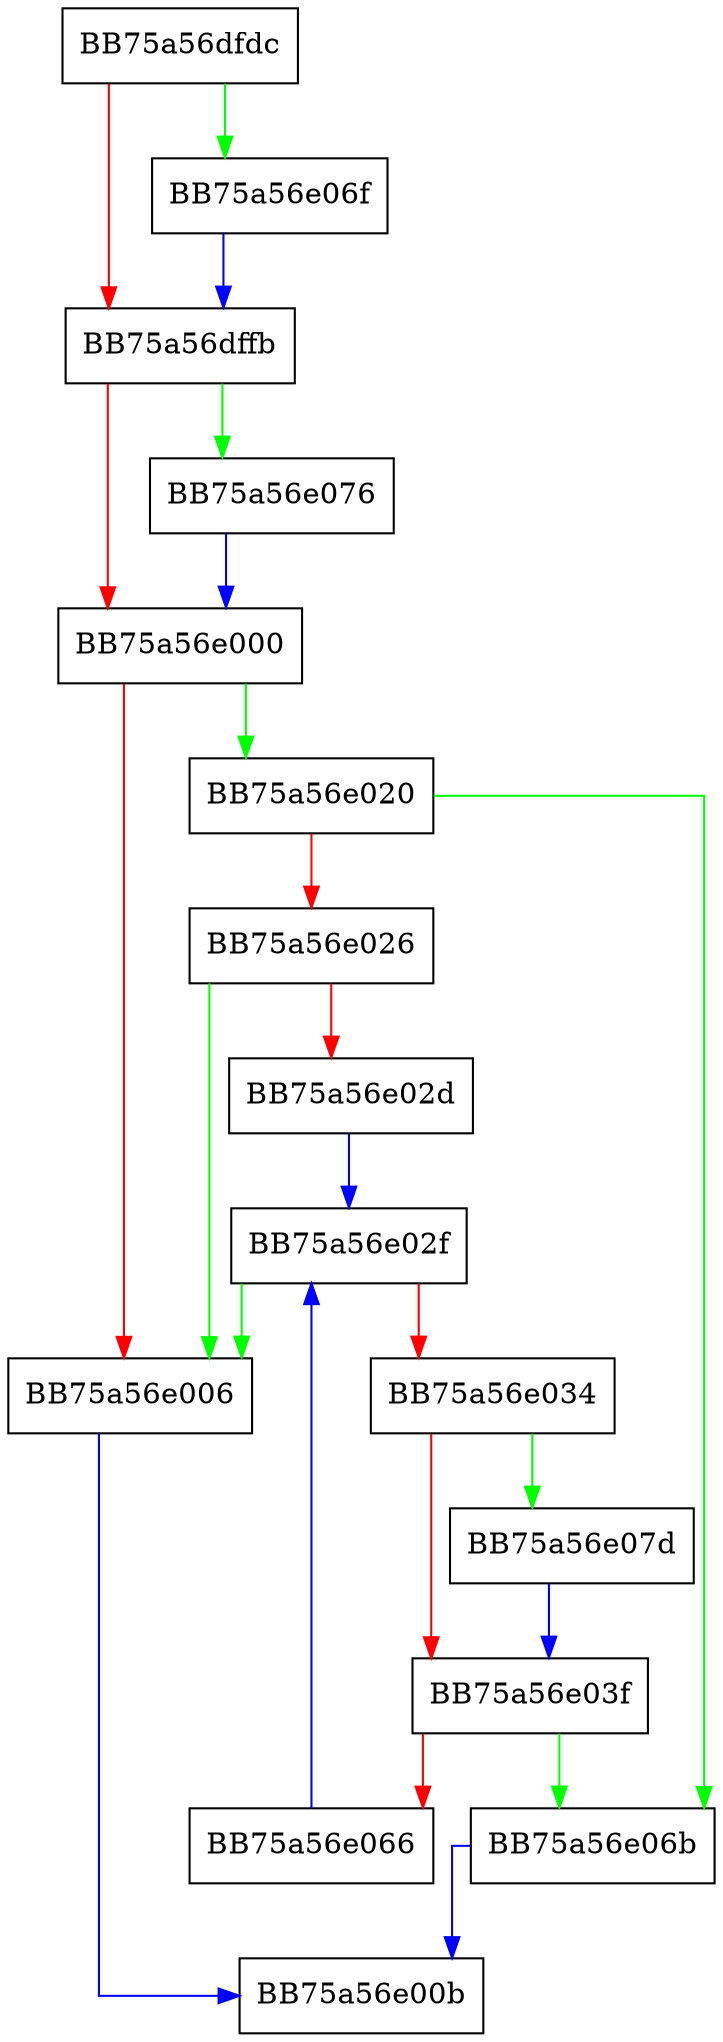 digraph IsPathInArray {
  node [shape="box"];
  graph [splines=ortho];
  BB75a56dfdc -> BB75a56e06f [color="green"];
  BB75a56dfdc -> BB75a56dffb [color="red"];
  BB75a56dffb -> BB75a56e076 [color="green"];
  BB75a56dffb -> BB75a56e000 [color="red"];
  BB75a56e000 -> BB75a56e020 [color="green"];
  BB75a56e000 -> BB75a56e006 [color="red"];
  BB75a56e006 -> BB75a56e00b [color="blue"];
  BB75a56e020 -> BB75a56e06b [color="green"];
  BB75a56e020 -> BB75a56e026 [color="red"];
  BB75a56e026 -> BB75a56e006 [color="green"];
  BB75a56e026 -> BB75a56e02d [color="red"];
  BB75a56e02d -> BB75a56e02f [color="blue"];
  BB75a56e02f -> BB75a56e006 [color="green"];
  BB75a56e02f -> BB75a56e034 [color="red"];
  BB75a56e034 -> BB75a56e07d [color="green"];
  BB75a56e034 -> BB75a56e03f [color="red"];
  BB75a56e03f -> BB75a56e06b [color="green"];
  BB75a56e03f -> BB75a56e066 [color="red"];
  BB75a56e066 -> BB75a56e02f [color="blue"];
  BB75a56e06b -> BB75a56e00b [color="blue"];
  BB75a56e06f -> BB75a56dffb [color="blue"];
  BB75a56e076 -> BB75a56e000 [color="blue"];
  BB75a56e07d -> BB75a56e03f [color="blue"];
}